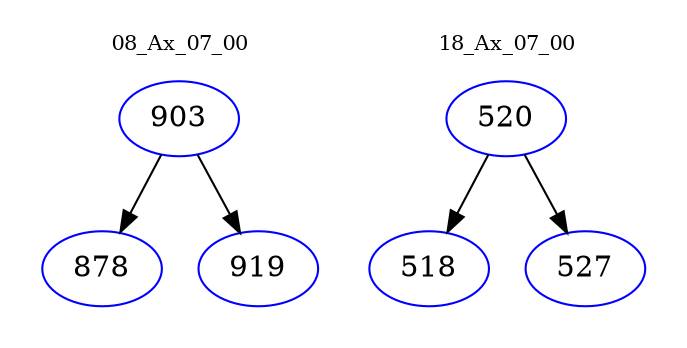 digraph{
subgraph cluster_0 {
color = white
label = "08_Ax_07_00";
fontsize=10;
T0_903 [label="903", color="blue"]
T0_903 -> T0_878 [color="black"]
T0_878 [label="878", color="blue"]
T0_903 -> T0_919 [color="black"]
T0_919 [label="919", color="blue"]
}
subgraph cluster_1 {
color = white
label = "18_Ax_07_00";
fontsize=10;
T1_520 [label="520", color="blue"]
T1_520 -> T1_518 [color="black"]
T1_518 [label="518", color="blue"]
T1_520 -> T1_527 [color="black"]
T1_527 [label="527", color="blue"]
}
}

